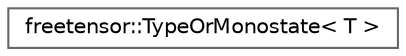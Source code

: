 digraph "Graphical Class Hierarchy"
{
 // LATEX_PDF_SIZE
  bgcolor="transparent";
  edge [fontname=Helvetica,fontsize=10,labelfontname=Helvetica,labelfontsize=10];
  node [fontname=Helvetica,fontsize=10,shape=box,height=0.2,width=0.4];
  rankdir="LR";
  Node0 [label="freetensor::TypeOrMonostate\< T \>",height=0.2,width=0.4,color="grey40", fillcolor="white", style="filled",URL="$structfreetensor_1_1TypeOrMonostate.html",tooltip=" "];
}

